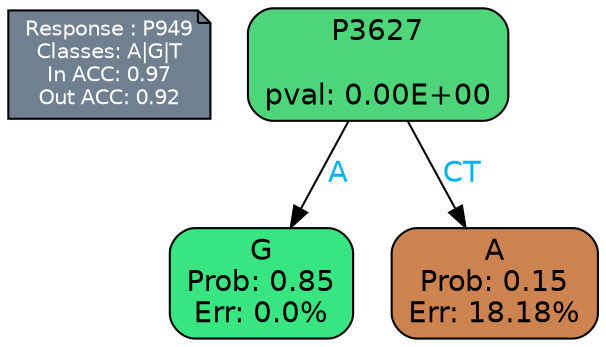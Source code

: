 digraph Tree {
node [shape=box, style="filled, rounded", color="black", fontname=helvetica] ;
graph [ranksep=equally, splines=polylines, bgcolor=transparent, dpi=600] ;
edge [fontname=helvetica] ;
LEGEND [label="Response : P949
Classes: A|G|T
In ACC: 0.97
Out ACC: 0.92
",shape=note,align=left,style=filled,fillcolor="slategray",fontcolor="white",fontsize=10];1 [label="P3627

pval: 0.00E+00", fillcolor="#4fd579"] ;
2 [label="G
Prob: 0.85
Err: 0.0%", fillcolor="#39e581"] ;
3 [label="A
Prob: 0.15
Err: 18.18%", fillcolor="#cc834f"] ;
1 -> 2 [label="A",fontcolor=deepskyblue2] ;
1 -> 3 [label="CT",fontcolor=deepskyblue2] ;
{rank = same; 2;3;}{rank = same; LEGEND;1;}}